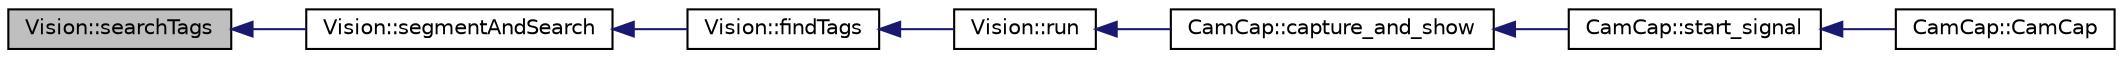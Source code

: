 digraph "Vision::searchTags"
{
 // INTERACTIVE_SVG=YES
  edge [fontname="Helvetica",fontsize="10",labelfontname="Helvetica",labelfontsize="10"];
  node [fontname="Helvetica",fontsize="10",shape=record];
  rankdir="LR";
  Node285 [label="Vision::searchTags",height=0.2,width=0.4,color="black", fillcolor="grey75", style="filled", fontcolor="black"];
  Node285 -> Node286 [dir="back",color="midnightblue",fontsize="10",style="solid",fontname="Helvetica"];
  Node286 [label="Vision::segmentAndSearch",height=0.2,width=0.4,color="black", fillcolor="white", style="filled",URL="$class_vision.html#a0e43481439b4b670f5dd66caefa09494",tooltip="invokes posProcessing() and searchTags() methods "];
  Node286 -> Node287 [dir="back",color="midnightblue",fontsize="10",style="solid",fontname="Helvetica"];
  Node287 [label="Vision::findTags",height=0.2,width=0.4,color="black", fillcolor="white", style="filled",URL="$class_vision.html#a7321350b5ea7648219a4cd4f0f7ca48e"];
  Node287 -> Node288 [dir="back",color="midnightblue",fontsize="10",style="solid",fontname="Helvetica"];
  Node288 [label="Vision::run",height=0.2,width=0.4,color="black", fillcolor="white", style="filled",URL="$class_vision.html#a8d7335b29584429ff5b5c24958896b08",tooltip="Call preProcessing() method, searchTags() and pick-a-tag() "];
  Node288 -> Node289 [dir="back",color="midnightblue",fontsize="10",style="solid",fontname="Helvetica"];
  Node289 [label="CamCap::capture_and_show",height=0.2,width=0.4,color="black", fillcolor="white", style="filled",URL="$class_cam_cap.html#a87f384c5fec40a0ccfd7833347fec0df",tooltip="Captures camera frames and shows it in the interface. "];
  Node289 -> Node290 [dir="back",color="midnightblue",fontsize="10",style="solid",fontname="Helvetica"];
  Node290 [label="CamCap::start_signal",height=0.2,width=0.4,color="black", fillcolor="white", style="filled",URL="$class_cam_cap.html#ae676e6624dd821ad494a80e68a41e249",tooltip="Interface adjustments after &#39;start&#39; button is clicked. "];
  Node290 -> Node291 [dir="back",color="midnightblue",fontsize="10",style="solid",fontname="Helvetica"];
  Node291 [label="CamCap::CamCap",height=0.2,width=0.4,color="black", fillcolor="white", style="filled",URL="$class_cam_cap.html#afe0db98a5f72bc9b261dcb78e2840da6",tooltip="Constructor of a CamCap object. "];
}
